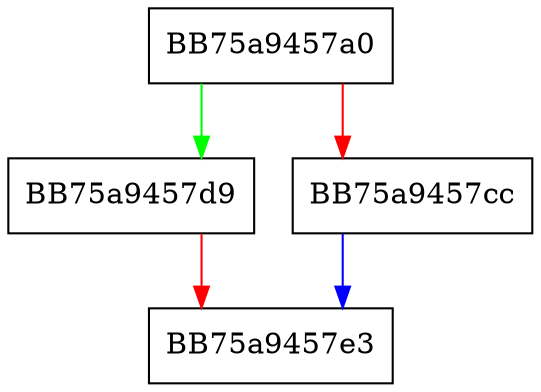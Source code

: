 digraph _Do_call {
  node [shape="box"];
  graph [splines=ortho];
  BB75a9457a0 -> BB75a9457d9 [color="green"];
  BB75a9457a0 -> BB75a9457cc [color="red"];
  BB75a9457cc -> BB75a9457e3 [color="blue"];
  BB75a9457d9 -> BB75a9457e3 [color="red"];
}